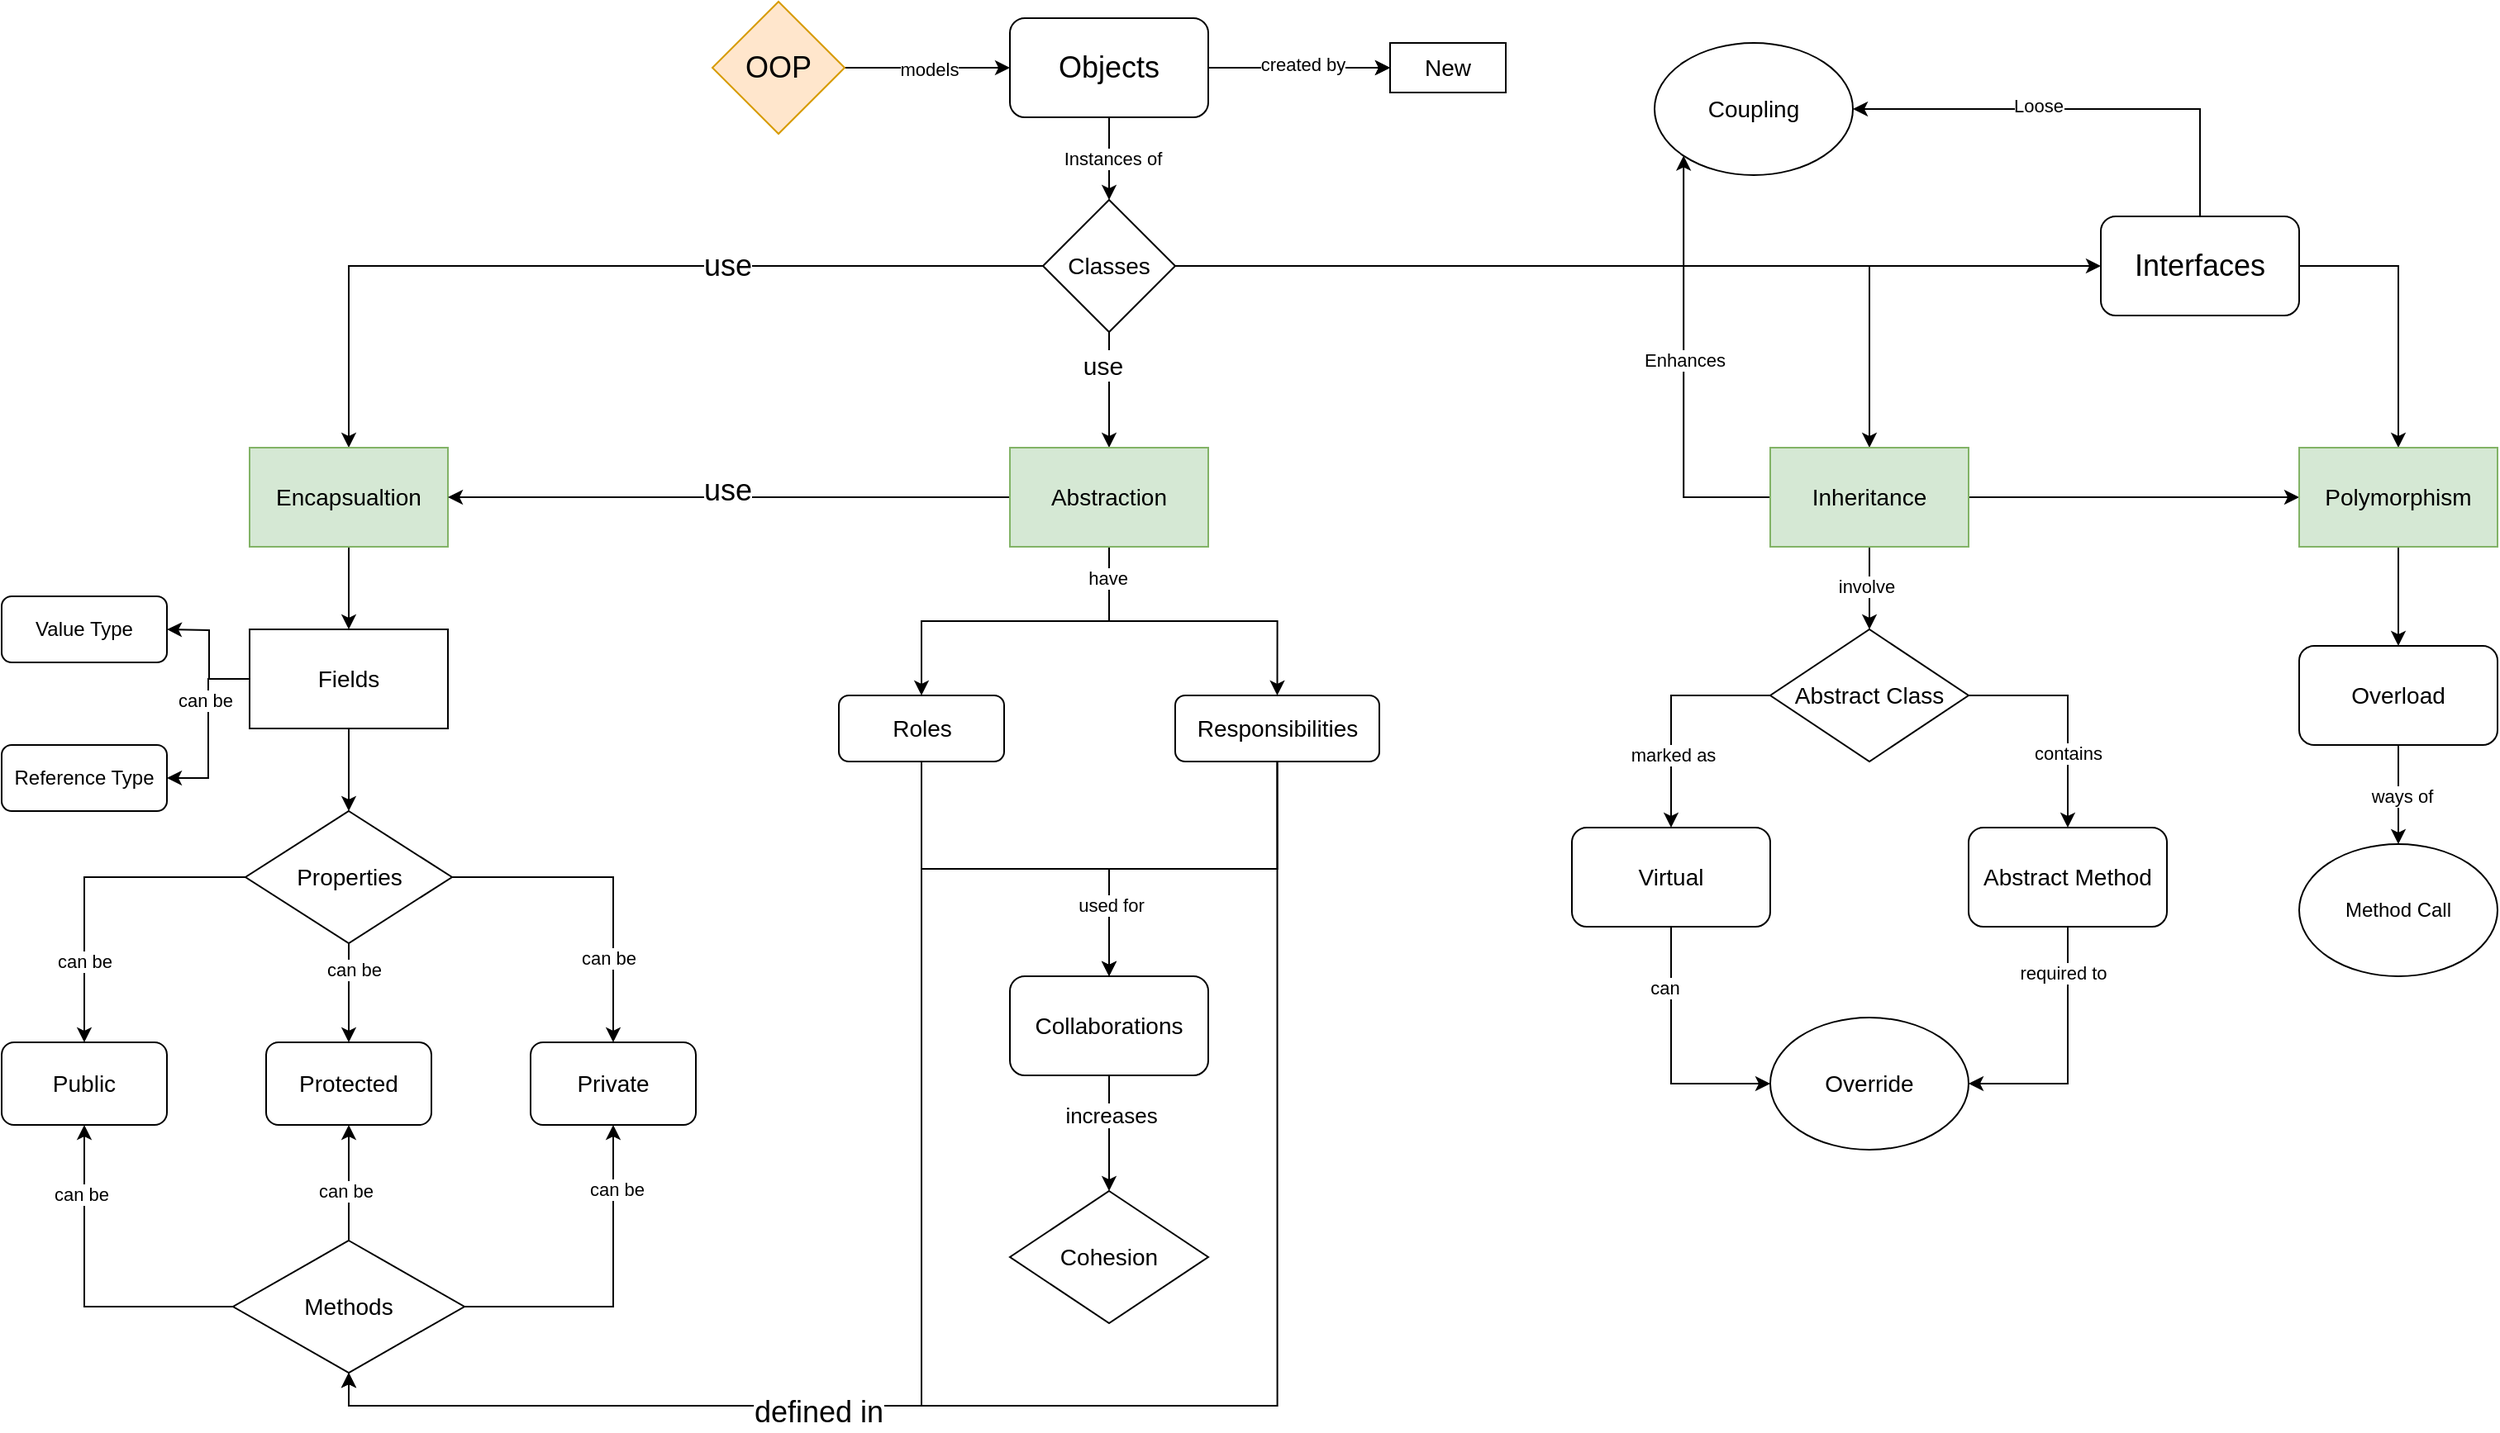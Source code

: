 <mxfile version="24.0.4" type="device">
  <diagram id="C5RBs43oDa-KdzZeNtuy" name="Page-1">
    <mxGraphModel dx="991" dy="683" grid="1" gridSize="10" guides="1" tooltips="1" connect="1" arrows="1" fold="1" page="1" pageScale="1" pageWidth="1654" pageHeight="1169" math="0" shadow="0">
      <root>
        <mxCell id="WIyWlLk6GJQsqaUBKTNV-0" />
        <mxCell id="WIyWlLk6GJQsqaUBKTNV-1" parent="WIyWlLk6GJQsqaUBKTNV-0" />
        <mxCell id="j5i6vKfsUTGnZhMcb7lc-2" style="edgeStyle=orthogonalEdgeStyle;rounded=0;orthogonalLoop=1;jettySize=auto;html=1;exitX=1;exitY=0.5;exitDx=0;exitDy=0;entryX=0;entryY=0.5;entryDx=0;entryDy=0;" edge="1" parent="WIyWlLk6GJQsqaUBKTNV-1" source="j5i6vKfsUTGnZhMcb7lc-0" target="j5i6vKfsUTGnZhMcb7lc-1">
          <mxGeometry relative="1" as="geometry" />
        </mxCell>
        <mxCell id="j5i6vKfsUTGnZhMcb7lc-3" value="models" style="edgeLabel;html=1;align=center;verticalAlign=middle;resizable=0;points=[];" vertex="1" connectable="0" parent="j5i6vKfsUTGnZhMcb7lc-2">
          <mxGeometry x="0.02" y="-1" relative="1" as="geometry">
            <mxPoint as="offset" />
          </mxGeometry>
        </mxCell>
        <mxCell id="j5i6vKfsUTGnZhMcb7lc-0" value="&lt;font style=&quot;font-size: 18px;&quot;&gt;OOP&lt;/font&gt;" style="rhombus;whiteSpace=wrap;html=1;fillColor=#ffe6cc;strokeColor=#d79b00;" vertex="1" parent="WIyWlLk6GJQsqaUBKTNV-1">
          <mxGeometry x="480" y="60" width="80" height="80" as="geometry" />
        </mxCell>
        <mxCell id="j5i6vKfsUTGnZhMcb7lc-5" value="" style="edgeStyle=orthogonalEdgeStyle;rounded=0;orthogonalLoop=1;jettySize=auto;html=1;" edge="1" parent="WIyWlLk6GJQsqaUBKTNV-1" source="j5i6vKfsUTGnZhMcb7lc-1" target="j5i6vKfsUTGnZhMcb7lc-4">
          <mxGeometry relative="1" as="geometry" />
        </mxCell>
        <mxCell id="j5i6vKfsUTGnZhMcb7lc-6" value="" style="edgeStyle=orthogonalEdgeStyle;rounded=0;orthogonalLoop=1;jettySize=auto;html=1;" edge="1" parent="WIyWlLk6GJQsqaUBKTNV-1" source="j5i6vKfsUTGnZhMcb7lc-1" target="j5i6vKfsUTGnZhMcb7lc-4">
          <mxGeometry relative="1" as="geometry" />
        </mxCell>
        <mxCell id="j5i6vKfsUTGnZhMcb7lc-7" value="created by" style="edgeLabel;html=1;align=center;verticalAlign=middle;resizable=0;points=[];" vertex="1" connectable="0" parent="j5i6vKfsUTGnZhMcb7lc-6">
          <mxGeometry x="0.029" y="2" relative="1" as="geometry">
            <mxPoint as="offset" />
          </mxGeometry>
        </mxCell>
        <mxCell id="j5i6vKfsUTGnZhMcb7lc-9" value="" style="edgeStyle=orthogonalEdgeStyle;rounded=0;orthogonalLoop=1;jettySize=auto;html=1;" edge="1" parent="WIyWlLk6GJQsqaUBKTNV-1" source="j5i6vKfsUTGnZhMcb7lc-1" target="j5i6vKfsUTGnZhMcb7lc-8">
          <mxGeometry relative="1" as="geometry" />
        </mxCell>
        <mxCell id="j5i6vKfsUTGnZhMcb7lc-10" value="Instances of" style="edgeLabel;html=1;align=center;verticalAlign=middle;resizable=0;points=[];" vertex="1" connectable="0" parent="j5i6vKfsUTGnZhMcb7lc-9">
          <mxGeometry y="2" relative="1" as="geometry">
            <mxPoint as="offset" />
          </mxGeometry>
        </mxCell>
        <mxCell id="j5i6vKfsUTGnZhMcb7lc-1" value="&lt;font style=&quot;font-size: 18px;&quot;&gt;Objects&lt;/font&gt;" style="rounded=1;whiteSpace=wrap;html=1;" vertex="1" parent="WIyWlLk6GJQsqaUBKTNV-1">
          <mxGeometry x="660" y="70" width="120" height="60" as="geometry" />
        </mxCell>
        <mxCell id="j5i6vKfsUTGnZhMcb7lc-4" value="&lt;font style=&quot;font-size: 14px;&quot;&gt;New&lt;/font&gt;" style="rounded=0;whiteSpace=wrap;html=1;" vertex="1" parent="WIyWlLk6GJQsqaUBKTNV-1">
          <mxGeometry x="890" y="85" width="70" height="30" as="geometry" />
        </mxCell>
        <mxCell id="j5i6vKfsUTGnZhMcb7lc-12" value="" style="edgeStyle=orthogonalEdgeStyle;rounded=0;orthogonalLoop=1;jettySize=auto;html=1;" edge="1" parent="WIyWlLk6GJQsqaUBKTNV-1" source="j5i6vKfsUTGnZhMcb7lc-8" target="j5i6vKfsUTGnZhMcb7lc-11">
          <mxGeometry relative="1" as="geometry" />
        </mxCell>
        <mxCell id="j5i6vKfsUTGnZhMcb7lc-14" style="edgeStyle=orthogonalEdgeStyle;rounded=0;orthogonalLoop=1;jettySize=auto;html=1;exitX=0;exitY=0.5;exitDx=0;exitDy=0;" edge="1" parent="WIyWlLk6GJQsqaUBKTNV-1" source="j5i6vKfsUTGnZhMcb7lc-8" target="j5i6vKfsUTGnZhMcb7lc-13">
          <mxGeometry relative="1" as="geometry" />
        </mxCell>
        <mxCell id="j5i6vKfsUTGnZhMcb7lc-61" value="&lt;font style=&quot;font-size: 18px;&quot;&gt;use&lt;/font&gt;" style="edgeLabel;html=1;align=center;verticalAlign=middle;resizable=0;points=[];" vertex="1" connectable="0" parent="j5i6vKfsUTGnZhMcb7lc-14">
          <mxGeometry x="-0.277" relative="1" as="geometry">
            <mxPoint as="offset" />
          </mxGeometry>
        </mxCell>
        <mxCell id="j5i6vKfsUTGnZhMcb7lc-41" style="edgeStyle=orthogonalEdgeStyle;rounded=0;orthogonalLoop=1;jettySize=auto;html=1;exitX=0.5;exitY=1;exitDx=0;exitDy=0;" edge="1" parent="WIyWlLk6GJQsqaUBKTNV-1" source="j5i6vKfsUTGnZhMcb7lc-8">
          <mxGeometry relative="1" as="geometry">
            <mxPoint x="720" y="330" as="targetPoint" />
          </mxGeometry>
        </mxCell>
        <mxCell id="j5i6vKfsUTGnZhMcb7lc-62" value="use" style="edgeLabel;html=1;align=center;verticalAlign=middle;resizable=0;points=[];" vertex="1" connectable="0" parent="j5i6vKfsUTGnZhMcb7lc-41">
          <mxGeometry x="-0.518" y="-4" relative="1" as="geometry">
            <mxPoint as="offset" />
          </mxGeometry>
        </mxCell>
        <mxCell id="j5i6vKfsUTGnZhMcb7lc-63" value="&lt;font style=&quot;font-size: 15px;&quot;&gt;use&lt;/font&gt;" style="edgeLabel;html=1;align=center;verticalAlign=middle;resizable=0;points=[];" vertex="1" connectable="0" parent="j5i6vKfsUTGnZhMcb7lc-41">
          <mxGeometry x="-0.428" y="-4" relative="1" as="geometry">
            <mxPoint as="offset" />
          </mxGeometry>
        </mxCell>
        <mxCell id="j5i6vKfsUTGnZhMcb7lc-65" style="edgeStyle=orthogonalEdgeStyle;rounded=0;orthogonalLoop=1;jettySize=auto;html=1;exitX=1;exitY=0.5;exitDx=0;exitDy=0;" edge="1" parent="WIyWlLk6GJQsqaUBKTNV-1" source="j5i6vKfsUTGnZhMcb7lc-8" target="j5i6vKfsUTGnZhMcb7lc-64">
          <mxGeometry relative="1" as="geometry" />
        </mxCell>
        <mxCell id="j5i6vKfsUTGnZhMcb7lc-8" value="&lt;font style=&quot;font-size: 14px;&quot;&gt;Classes&lt;/font&gt;" style="rhombus;whiteSpace=wrap;html=1;" vertex="1" parent="WIyWlLk6GJQsqaUBKTNV-1">
          <mxGeometry x="680" y="180" width="80" height="80" as="geometry" />
        </mxCell>
        <mxCell id="j5i6vKfsUTGnZhMcb7lc-83" style="edgeStyle=orthogonalEdgeStyle;rounded=0;orthogonalLoop=1;jettySize=auto;html=1;exitX=0.5;exitY=0;exitDx=0;exitDy=0;entryX=1;entryY=0.5;entryDx=0;entryDy=0;" edge="1" parent="WIyWlLk6GJQsqaUBKTNV-1" source="j5i6vKfsUTGnZhMcb7lc-11" target="j5i6vKfsUTGnZhMcb7lc-81">
          <mxGeometry relative="1" as="geometry" />
        </mxCell>
        <mxCell id="j5i6vKfsUTGnZhMcb7lc-85" value="Loose" style="edgeLabel;html=1;align=center;verticalAlign=middle;resizable=0;points=[];" vertex="1" connectable="0" parent="j5i6vKfsUTGnZhMcb7lc-83">
          <mxGeometry x="0.184" y="-2" relative="1" as="geometry">
            <mxPoint as="offset" />
          </mxGeometry>
        </mxCell>
        <mxCell id="j5i6vKfsUTGnZhMcb7lc-88" style="edgeStyle=orthogonalEdgeStyle;rounded=0;orthogonalLoop=1;jettySize=auto;html=1;exitX=1;exitY=0.5;exitDx=0;exitDy=0;" edge="1" parent="WIyWlLk6GJQsqaUBKTNV-1" source="j5i6vKfsUTGnZhMcb7lc-11" target="j5i6vKfsUTGnZhMcb7lc-86">
          <mxGeometry relative="1" as="geometry" />
        </mxCell>
        <mxCell id="j5i6vKfsUTGnZhMcb7lc-11" value="&lt;font style=&quot;font-size: 18px;&quot;&gt;Interfaces&lt;/font&gt;" style="rounded=1;whiteSpace=wrap;html=1;" vertex="1" parent="WIyWlLk6GJQsqaUBKTNV-1">
          <mxGeometry x="1320" y="190" width="120" height="60" as="geometry" />
        </mxCell>
        <mxCell id="j5i6vKfsUTGnZhMcb7lc-16" value="" style="edgeStyle=orthogonalEdgeStyle;rounded=0;orthogonalLoop=1;jettySize=auto;html=1;" edge="1" parent="WIyWlLk6GJQsqaUBKTNV-1" source="j5i6vKfsUTGnZhMcb7lc-13" target="j5i6vKfsUTGnZhMcb7lc-15">
          <mxGeometry relative="1" as="geometry" />
        </mxCell>
        <mxCell id="j5i6vKfsUTGnZhMcb7lc-13" value="&lt;font style=&quot;font-size: 14px;&quot;&gt;Encapsualtion&lt;/font&gt;" style="rounded=0;whiteSpace=wrap;html=1;fillColor=#d5e8d4;strokeColor=#82b366;" vertex="1" parent="WIyWlLk6GJQsqaUBKTNV-1">
          <mxGeometry x="200" y="330" width="120" height="60" as="geometry" />
        </mxCell>
        <mxCell id="j5i6vKfsUTGnZhMcb7lc-19" style="edgeStyle=orthogonalEdgeStyle;rounded=0;orthogonalLoop=1;jettySize=auto;html=1;" edge="1" parent="WIyWlLk6GJQsqaUBKTNV-1" source="j5i6vKfsUTGnZhMcb7lc-15">
          <mxGeometry relative="1" as="geometry">
            <mxPoint x="150" y="440" as="targetPoint" />
          </mxGeometry>
        </mxCell>
        <mxCell id="j5i6vKfsUTGnZhMcb7lc-21" style="edgeStyle=orthogonalEdgeStyle;rounded=0;orthogonalLoop=1;jettySize=auto;html=1;exitX=0;exitY=0.5;exitDx=0;exitDy=0;entryX=1;entryY=0.5;entryDx=0;entryDy=0;" edge="1" parent="WIyWlLk6GJQsqaUBKTNV-1" source="j5i6vKfsUTGnZhMcb7lc-15" target="j5i6vKfsUTGnZhMcb7lc-18">
          <mxGeometry relative="1" as="geometry" />
        </mxCell>
        <mxCell id="j5i6vKfsUTGnZhMcb7lc-22" value="can be" style="edgeLabel;html=1;align=center;verticalAlign=middle;resizable=0;points=[];" vertex="1" connectable="0" parent="j5i6vKfsUTGnZhMcb7lc-21">
          <mxGeometry x="-0.314" y="-2" relative="1" as="geometry">
            <mxPoint as="offset" />
          </mxGeometry>
        </mxCell>
        <mxCell id="j5i6vKfsUTGnZhMcb7lc-24" value="" style="edgeStyle=orthogonalEdgeStyle;rounded=0;orthogonalLoop=1;jettySize=auto;html=1;" edge="1" parent="WIyWlLk6GJQsqaUBKTNV-1" source="j5i6vKfsUTGnZhMcb7lc-15" target="j5i6vKfsUTGnZhMcb7lc-23">
          <mxGeometry relative="1" as="geometry" />
        </mxCell>
        <mxCell id="j5i6vKfsUTGnZhMcb7lc-15" value="&lt;font style=&quot;font-size: 14px;&quot;&gt;Fields&lt;/font&gt;" style="rounded=0;whiteSpace=wrap;html=1;" vertex="1" parent="WIyWlLk6GJQsqaUBKTNV-1">
          <mxGeometry x="200" y="440" width="120" height="60" as="geometry" />
        </mxCell>
        <mxCell id="j5i6vKfsUTGnZhMcb7lc-17" value="Value Type" style="rounded=1;whiteSpace=wrap;html=1;" vertex="1" parent="WIyWlLk6GJQsqaUBKTNV-1">
          <mxGeometry x="50" y="420" width="100" height="40" as="geometry" />
        </mxCell>
        <mxCell id="j5i6vKfsUTGnZhMcb7lc-18" value="Reference Type" style="rounded=1;whiteSpace=wrap;html=1;" vertex="1" parent="WIyWlLk6GJQsqaUBKTNV-1">
          <mxGeometry x="50" y="510" width="100" height="40" as="geometry" />
        </mxCell>
        <mxCell id="j5i6vKfsUTGnZhMcb7lc-26" style="edgeStyle=orthogonalEdgeStyle;rounded=0;orthogonalLoop=1;jettySize=auto;html=1;exitX=0;exitY=0.5;exitDx=0;exitDy=0;entryX=0.5;entryY=0;entryDx=0;entryDy=0;" edge="1" parent="WIyWlLk6GJQsqaUBKTNV-1" source="j5i6vKfsUTGnZhMcb7lc-23" target="j5i6vKfsUTGnZhMcb7lc-25">
          <mxGeometry relative="1" as="geometry" />
        </mxCell>
        <mxCell id="j5i6vKfsUTGnZhMcb7lc-31" value="can be" style="edgeLabel;html=1;align=center;verticalAlign=middle;resizable=0;points=[];" vertex="1" connectable="0" parent="j5i6vKfsUTGnZhMcb7lc-26">
          <mxGeometry x="0.503" relative="1" as="geometry">
            <mxPoint as="offset" />
          </mxGeometry>
        </mxCell>
        <mxCell id="j5i6vKfsUTGnZhMcb7lc-29" style="edgeStyle=orthogonalEdgeStyle;rounded=0;orthogonalLoop=1;jettySize=auto;html=1;exitX=1;exitY=0.5;exitDx=0;exitDy=0;entryX=0.5;entryY=0;entryDx=0;entryDy=0;" edge="1" parent="WIyWlLk6GJQsqaUBKTNV-1" source="j5i6vKfsUTGnZhMcb7lc-23" target="j5i6vKfsUTGnZhMcb7lc-28">
          <mxGeometry relative="1" as="geometry" />
        </mxCell>
        <mxCell id="j5i6vKfsUTGnZhMcb7lc-32" value="can be" style="edgeLabel;html=1;align=center;verticalAlign=middle;resizable=0;points=[];" vertex="1" connectable="0" parent="j5i6vKfsUTGnZhMcb7lc-29">
          <mxGeometry x="0.48" y="-3" relative="1" as="geometry">
            <mxPoint as="offset" />
          </mxGeometry>
        </mxCell>
        <mxCell id="j5i6vKfsUTGnZhMcb7lc-30" style="edgeStyle=orthogonalEdgeStyle;rounded=0;orthogonalLoop=1;jettySize=auto;html=1;exitX=0.5;exitY=1;exitDx=0;exitDy=0;entryX=0.5;entryY=0;entryDx=0;entryDy=0;" edge="1" parent="WIyWlLk6GJQsqaUBKTNV-1" source="j5i6vKfsUTGnZhMcb7lc-23" target="j5i6vKfsUTGnZhMcb7lc-27">
          <mxGeometry relative="1" as="geometry" />
        </mxCell>
        <mxCell id="j5i6vKfsUTGnZhMcb7lc-33" value="can be" style="edgeLabel;html=1;align=center;verticalAlign=middle;resizable=0;points=[];" vertex="1" connectable="0" parent="j5i6vKfsUTGnZhMcb7lc-30">
          <mxGeometry x="-0.468" y="3" relative="1" as="geometry">
            <mxPoint as="offset" />
          </mxGeometry>
        </mxCell>
        <mxCell id="j5i6vKfsUTGnZhMcb7lc-23" value="&lt;font style=&quot;font-size: 14px;&quot;&gt;Properties&lt;/font&gt;" style="rhombus;whiteSpace=wrap;html=1;" vertex="1" parent="WIyWlLk6GJQsqaUBKTNV-1">
          <mxGeometry x="197.5" y="550" width="125" height="80" as="geometry" />
        </mxCell>
        <mxCell id="j5i6vKfsUTGnZhMcb7lc-25" value="&lt;font style=&quot;font-size: 14px;&quot;&gt;Public&lt;/font&gt;" style="rounded=1;whiteSpace=wrap;html=1;" vertex="1" parent="WIyWlLk6GJQsqaUBKTNV-1">
          <mxGeometry x="50" y="690" width="100" height="50" as="geometry" />
        </mxCell>
        <mxCell id="j5i6vKfsUTGnZhMcb7lc-27" value="&lt;font style=&quot;font-size: 14px;&quot;&gt;Protected&lt;/font&gt;" style="rounded=1;whiteSpace=wrap;html=1;" vertex="1" parent="WIyWlLk6GJQsqaUBKTNV-1">
          <mxGeometry x="210" y="690" width="100" height="50" as="geometry" />
        </mxCell>
        <mxCell id="j5i6vKfsUTGnZhMcb7lc-28" value="&lt;font style=&quot;font-size: 14px;&quot;&gt;Private&lt;/font&gt;" style="rounded=1;whiteSpace=wrap;html=1;" vertex="1" parent="WIyWlLk6GJQsqaUBKTNV-1">
          <mxGeometry x="370" y="690" width="100" height="50" as="geometry" />
        </mxCell>
        <mxCell id="j5i6vKfsUTGnZhMcb7lc-35" style="edgeStyle=orthogonalEdgeStyle;rounded=0;orthogonalLoop=1;jettySize=auto;html=1;exitX=0;exitY=0.5;exitDx=0;exitDy=0;entryX=0.5;entryY=1;entryDx=0;entryDy=0;" edge="1" parent="WIyWlLk6GJQsqaUBKTNV-1" source="j5i6vKfsUTGnZhMcb7lc-34" target="j5i6vKfsUTGnZhMcb7lc-25">
          <mxGeometry relative="1" as="geometry" />
        </mxCell>
        <mxCell id="j5i6vKfsUTGnZhMcb7lc-38" value="can be" style="edgeLabel;html=1;align=center;verticalAlign=middle;resizable=0;points=[];" vertex="1" connectable="0" parent="j5i6vKfsUTGnZhMcb7lc-35">
          <mxGeometry x="0.582" y="2" relative="1" as="geometry">
            <mxPoint as="offset" />
          </mxGeometry>
        </mxCell>
        <mxCell id="j5i6vKfsUTGnZhMcb7lc-36" style="edgeStyle=orthogonalEdgeStyle;rounded=0;orthogonalLoop=1;jettySize=auto;html=1;exitX=0.5;exitY=0;exitDx=0;exitDy=0;entryX=0.5;entryY=1;entryDx=0;entryDy=0;" edge="1" parent="WIyWlLk6GJQsqaUBKTNV-1" source="j5i6vKfsUTGnZhMcb7lc-34" target="j5i6vKfsUTGnZhMcb7lc-27">
          <mxGeometry relative="1" as="geometry" />
        </mxCell>
        <mxCell id="j5i6vKfsUTGnZhMcb7lc-39" value="can be" style="edgeLabel;html=1;align=center;verticalAlign=middle;resizable=0;points=[];" vertex="1" connectable="0" parent="j5i6vKfsUTGnZhMcb7lc-36">
          <mxGeometry x="-0.132" y="2" relative="1" as="geometry">
            <mxPoint as="offset" />
          </mxGeometry>
        </mxCell>
        <mxCell id="j5i6vKfsUTGnZhMcb7lc-37" style="edgeStyle=orthogonalEdgeStyle;rounded=0;orthogonalLoop=1;jettySize=auto;html=1;exitX=1;exitY=0.5;exitDx=0;exitDy=0;entryX=0.5;entryY=1;entryDx=0;entryDy=0;" edge="1" parent="WIyWlLk6GJQsqaUBKTNV-1" source="j5i6vKfsUTGnZhMcb7lc-34" target="j5i6vKfsUTGnZhMcb7lc-28">
          <mxGeometry relative="1" as="geometry" />
        </mxCell>
        <mxCell id="j5i6vKfsUTGnZhMcb7lc-40" value="can be" style="edgeLabel;html=1;align=center;verticalAlign=middle;resizable=0;points=[];" vertex="1" connectable="0" parent="j5i6vKfsUTGnZhMcb7lc-37">
          <mxGeometry x="0.61" y="-2" relative="1" as="geometry">
            <mxPoint as="offset" />
          </mxGeometry>
        </mxCell>
        <mxCell id="j5i6vKfsUTGnZhMcb7lc-34" value="&lt;font style=&quot;font-size: 14px;&quot;&gt;Methods&lt;/font&gt;" style="rhombus;whiteSpace=wrap;html=1;" vertex="1" parent="WIyWlLk6GJQsqaUBKTNV-1">
          <mxGeometry x="190" y="810" width="140" height="80" as="geometry" />
        </mxCell>
        <mxCell id="j5i6vKfsUTGnZhMcb7lc-43" style="edgeStyle=orthogonalEdgeStyle;rounded=0;orthogonalLoop=1;jettySize=auto;html=1;exitX=0;exitY=0.5;exitDx=0;exitDy=0;fontSize=18;" edge="1" parent="WIyWlLk6GJQsqaUBKTNV-1" source="j5i6vKfsUTGnZhMcb7lc-42" target="j5i6vKfsUTGnZhMcb7lc-13">
          <mxGeometry relative="1" as="geometry" />
        </mxCell>
        <mxCell id="j5i6vKfsUTGnZhMcb7lc-44" value="use&lt;div&gt;&lt;br&gt;&lt;/div&gt;" style="edgeLabel;html=1;align=center;verticalAlign=middle;resizable=0;points=[];" vertex="1" connectable="0" parent="j5i6vKfsUTGnZhMcb7lc-43">
          <mxGeometry x="0.034" y="4" relative="1" as="geometry">
            <mxPoint as="offset" />
          </mxGeometry>
        </mxCell>
        <mxCell id="j5i6vKfsUTGnZhMcb7lc-45" value="&lt;font style=&quot;font-size: 18px;&quot;&gt;use&lt;/font&gt;" style="edgeLabel;html=1;align=center;verticalAlign=middle;resizable=0;points=[];" vertex="1" connectable="0" parent="j5i6vKfsUTGnZhMcb7lc-43">
          <mxGeometry x="0.009" y="-4" relative="1" as="geometry">
            <mxPoint as="offset" />
          </mxGeometry>
        </mxCell>
        <mxCell id="j5i6vKfsUTGnZhMcb7lc-47" style="edgeStyle=orthogonalEdgeStyle;rounded=0;orthogonalLoop=1;jettySize=auto;html=1;exitX=0.5;exitY=1;exitDx=0;exitDy=0;" edge="1" parent="WIyWlLk6GJQsqaUBKTNV-1" source="j5i6vKfsUTGnZhMcb7lc-42" target="j5i6vKfsUTGnZhMcb7lc-46">
          <mxGeometry relative="1" as="geometry" />
        </mxCell>
        <mxCell id="j5i6vKfsUTGnZhMcb7lc-49" style="edgeStyle=orthogonalEdgeStyle;rounded=0;orthogonalLoop=1;jettySize=auto;html=1;exitX=0.5;exitY=1;exitDx=0;exitDy=0;entryX=0.5;entryY=0;entryDx=0;entryDy=0;" edge="1" parent="WIyWlLk6GJQsqaUBKTNV-1" source="j5i6vKfsUTGnZhMcb7lc-42" target="j5i6vKfsUTGnZhMcb7lc-48">
          <mxGeometry relative="1" as="geometry" />
        </mxCell>
        <mxCell id="j5i6vKfsUTGnZhMcb7lc-50" value="have" style="edgeLabel;html=1;align=center;verticalAlign=middle;resizable=0;points=[];" vertex="1" connectable="0" parent="j5i6vKfsUTGnZhMcb7lc-49">
          <mxGeometry x="-0.809" y="-1" relative="1" as="geometry">
            <mxPoint as="offset" />
          </mxGeometry>
        </mxCell>
        <mxCell id="j5i6vKfsUTGnZhMcb7lc-42" value="&lt;font style=&quot;font-size: 14px;&quot;&gt;Abstraction&lt;/font&gt;" style="rounded=0;whiteSpace=wrap;html=1;fillColor=#d5e8d4;strokeColor=#82b366;" vertex="1" parent="WIyWlLk6GJQsqaUBKTNV-1">
          <mxGeometry x="660" y="330" width="120" height="60" as="geometry" />
        </mxCell>
        <mxCell id="j5i6vKfsUTGnZhMcb7lc-51" style="edgeStyle=orthogonalEdgeStyle;rounded=0;orthogonalLoop=1;jettySize=auto;html=1;exitX=0.5;exitY=1;exitDx=0;exitDy=0;entryX=0.5;entryY=1;entryDx=0;entryDy=0;" edge="1" parent="WIyWlLk6GJQsqaUBKTNV-1" source="j5i6vKfsUTGnZhMcb7lc-46" target="j5i6vKfsUTGnZhMcb7lc-34">
          <mxGeometry relative="1" as="geometry">
            <mxPoint x="606.895" y="940" as="targetPoint" />
          </mxGeometry>
        </mxCell>
        <mxCell id="j5i6vKfsUTGnZhMcb7lc-55" style="edgeStyle=orthogonalEdgeStyle;rounded=0;orthogonalLoop=1;jettySize=auto;html=1;exitX=0.5;exitY=1;exitDx=0;exitDy=0;" edge="1" parent="WIyWlLk6GJQsqaUBKTNV-1" source="j5i6vKfsUTGnZhMcb7lc-46" target="j5i6vKfsUTGnZhMcb7lc-54">
          <mxGeometry relative="1" as="geometry" />
        </mxCell>
        <mxCell id="j5i6vKfsUTGnZhMcb7lc-46" value="&lt;font style=&quot;font-size: 14px;&quot;&gt;Roles&lt;/font&gt;" style="rounded=1;whiteSpace=wrap;html=1;" vertex="1" parent="WIyWlLk6GJQsqaUBKTNV-1">
          <mxGeometry x="556.5" y="480" width="100" height="40" as="geometry" />
        </mxCell>
        <mxCell id="j5i6vKfsUTGnZhMcb7lc-52" style="edgeStyle=orthogonalEdgeStyle;rounded=0;orthogonalLoop=1;jettySize=auto;html=1;exitX=0.5;exitY=1;exitDx=0;exitDy=0;entryX=0.5;entryY=1;entryDx=0;entryDy=0;" edge="1" parent="WIyWlLk6GJQsqaUBKTNV-1" source="j5i6vKfsUTGnZhMcb7lc-48" target="j5i6vKfsUTGnZhMcb7lc-34">
          <mxGeometry relative="1" as="geometry" />
        </mxCell>
        <mxCell id="j5i6vKfsUTGnZhMcb7lc-53" value="&lt;font style=&quot;font-size: 18px;&quot;&gt;defined in&lt;/font&gt;" style="edgeLabel;html=1;align=center;verticalAlign=middle;resizable=0;points=[];" vertex="1" connectable="0" parent="j5i6vKfsUTGnZhMcb7lc-52">
          <mxGeometry x="0.376" y="4" relative="1" as="geometry">
            <mxPoint as="offset" />
          </mxGeometry>
        </mxCell>
        <mxCell id="j5i6vKfsUTGnZhMcb7lc-56" style="edgeStyle=orthogonalEdgeStyle;rounded=0;orthogonalLoop=1;jettySize=auto;html=1;exitX=0.5;exitY=1;exitDx=0;exitDy=0;entryX=0.5;entryY=0;entryDx=0;entryDy=0;" edge="1" parent="WIyWlLk6GJQsqaUBKTNV-1" source="j5i6vKfsUTGnZhMcb7lc-48" target="j5i6vKfsUTGnZhMcb7lc-54">
          <mxGeometry relative="1" as="geometry" />
        </mxCell>
        <mxCell id="j5i6vKfsUTGnZhMcb7lc-57" value="used for" style="edgeLabel;html=1;align=center;verticalAlign=middle;resizable=0;points=[];" vertex="1" connectable="0" parent="j5i6vKfsUTGnZhMcb7lc-56">
          <mxGeometry x="0.629" y="1" relative="1" as="geometry">
            <mxPoint as="offset" />
          </mxGeometry>
        </mxCell>
        <mxCell id="j5i6vKfsUTGnZhMcb7lc-48" value="&lt;font style=&quot;font-size: 14px;&quot;&gt;Responsibilities&lt;/font&gt;" style="rounded=1;whiteSpace=wrap;html=1;" vertex="1" parent="WIyWlLk6GJQsqaUBKTNV-1">
          <mxGeometry x="760" y="480" width="123.5" height="40" as="geometry" />
        </mxCell>
        <mxCell id="j5i6vKfsUTGnZhMcb7lc-59" value="" style="edgeStyle=orthogonalEdgeStyle;rounded=0;orthogonalLoop=1;jettySize=auto;html=1;" edge="1" parent="WIyWlLk6GJQsqaUBKTNV-1" source="j5i6vKfsUTGnZhMcb7lc-54" target="j5i6vKfsUTGnZhMcb7lc-58">
          <mxGeometry relative="1" as="geometry" />
        </mxCell>
        <mxCell id="j5i6vKfsUTGnZhMcb7lc-60" value="&lt;font style=&quot;font-size: 13px;&quot;&gt;increases&lt;/font&gt;" style="edgeLabel;html=1;align=center;verticalAlign=middle;resizable=0;points=[];" vertex="1" connectable="0" parent="j5i6vKfsUTGnZhMcb7lc-59">
          <mxGeometry x="-0.328" y="1" relative="1" as="geometry">
            <mxPoint as="offset" />
          </mxGeometry>
        </mxCell>
        <mxCell id="j5i6vKfsUTGnZhMcb7lc-54" value="&lt;font style=&quot;font-size: 14px;&quot;&gt;Collaborations&lt;/font&gt;" style="rounded=1;whiteSpace=wrap;html=1;" vertex="1" parent="WIyWlLk6GJQsqaUBKTNV-1">
          <mxGeometry x="660" y="650" width="120" height="60" as="geometry" />
        </mxCell>
        <mxCell id="j5i6vKfsUTGnZhMcb7lc-58" value="&lt;font style=&quot;font-size: 14px;&quot;&gt;Cohesion&lt;/font&gt;" style="rhombus;whiteSpace=wrap;html=1;" vertex="1" parent="WIyWlLk6GJQsqaUBKTNV-1">
          <mxGeometry x="660" y="780" width="120" height="80" as="geometry" />
        </mxCell>
        <mxCell id="j5i6vKfsUTGnZhMcb7lc-67" value="" style="edgeStyle=orthogonalEdgeStyle;rounded=0;orthogonalLoop=1;jettySize=auto;html=1;" edge="1" parent="WIyWlLk6GJQsqaUBKTNV-1" source="j5i6vKfsUTGnZhMcb7lc-64" target="j5i6vKfsUTGnZhMcb7lc-66">
          <mxGeometry relative="1" as="geometry" />
        </mxCell>
        <mxCell id="j5i6vKfsUTGnZhMcb7lc-68" value="involve" style="edgeLabel;html=1;align=center;verticalAlign=middle;resizable=0;points=[];" vertex="1" connectable="0" parent="j5i6vKfsUTGnZhMcb7lc-67">
          <mxGeometry x="-0.067" y="-2" relative="1" as="geometry">
            <mxPoint as="offset" />
          </mxGeometry>
        </mxCell>
        <mxCell id="j5i6vKfsUTGnZhMcb7lc-82" style="edgeStyle=orthogonalEdgeStyle;rounded=0;orthogonalLoop=1;jettySize=auto;html=1;exitX=0;exitY=0.5;exitDx=0;exitDy=0;entryX=0;entryY=1;entryDx=0;entryDy=0;" edge="1" parent="WIyWlLk6GJQsqaUBKTNV-1" source="j5i6vKfsUTGnZhMcb7lc-64" target="j5i6vKfsUTGnZhMcb7lc-81">
          <mxGeometry relative="1" as="geometry" />
        </mxCell>
        <mxCell id="j5i6vKfsUTGnZhMcb7lc-84" value="Enhances" style="edgeLabel;html=1;align=center;verticalAlign=middle;resizable=0;points=[];" vertex="1" connectable="0" parent="j5i6vKfsUTGnZhMcb7lc-82">
          <mxGeometry x="0.049" relative="1" as="geometry">
            <mxPoint as="offset" />
          </mxGeometry>
        </mxCell>
        <mxCell id="j5i6vKfsUTGnZhMcb7lc-87" style="edgeStyle=orthogonalEdgeStyle;rounded=0;orthogonalLoop=1;jettySize=auto;html=1;entryX=0;entryY=0.5;entryDx=0;entryDy=0;" edge="1" parent="WIyWlLk6GJQsqaUBKTNV-1" source="j5i6vKfsUTGnZhMcb7lc-64" target="j5i6vKfsUTGnZhMcb7lc-86">
          <mxGeometry relative="1" as="geometry" />
        </mxCell>
        <mxCell id="j5i6vKfsUTGnZhMcb7lc-64" value="&lt;font style=&quot;font-size: 14px;&quot;&gt;Inheritance&lt;/font&gt;" style="rounded=0;whiteSpace=wrap;html=1;fillColor=#d5e8d4;strokeColor=#82b366;" vertex="1" parent="WIyWlLk6GJQsqaUBKTNV-1">
          <mxGeometry x="1120" y="330" width="120" height="60" as="geometry" />
        </mxCell>
        <mxCell id="j5i6vKfsUTGnZhMcb7lc-70" style="edgeStyle=orthogonalEdgeStyle;rounded=0;orthogonalLoop=1;jettySize=auto;html=1;exitX=0;exitY=0.5;exitDx=0;exitDy=0;" edge="1" parent="WIyWlLk6GJQsqaUBKTNV-1" source="j5i6vKfsUTGnZhMcb7lc-66" target="j5i6vKfsUTGnZhMcb7lc-69">
          <mxGeometry relative="1" as="geometry" />
        </mxCell>
        <mxCell id="j5i6vKfsUTGnZhMcb7lc-73" value="marked as" style="edgeLabel;html=1;align=center;verticalAlign=middle;resizable=0;points=[];" vertex="1" connectable="0" parent="j5i6vKfsUTGnZhMcb7lc-70">
          <mxGeometry x="0.363" y="1" relative="1" as="geometry">
            <mxPoint as="offset" />
          </mxGeometry>
        </mxCell>
        <mxCell id="j5i6vKfsUTGnZhMcb7lc-72" style="edgeStyle=orthogonalEdgeStyle;rounded=0;orthogonalLoop=1;jettySize=auto;html=1;exitX=1;exitY=0.5;exitDx=0;exitDy=0;entryX=0.5;entryY=0;entryDx=0;entryDy=0;" edge="1" parent="WIyWlLk6GJQsqaUBKTNV-1" source="j5i6vKfsUTGnZhMcb7lc-66" target="j5i6vKfsUTGnZhMcb7lc-71">
          <mxGeometry relative="1" as="geometry" />
        </mxCell>
        <mxCell id="j5i6vKfsUTGnZhMcb7lc-74" value="contains" style="edgeLabel;html=1;align=center;verticalAlign=middle;resizable=0;points=[];" vertex="1" connectable="0" parent="j5i6vKfsUTGnZhMcb7lc-72">
          <mxGeometry x="0.348" relative="1" as="geometry">
            <mxPoint as="offset" />
          </mxGeometry>
        </mxCell>
        <mxCell id="j5i6vKfsUTGnZhMcb7lc-66" value="&lt;font style=&quot;font-size: 14px;&quot;&gt;Abstract Class&lt;/font&gt;" style="rhombus;whiteSpace=wrap;html=1;" vertex="1" parent="WIyWlLk6GJQsqaUBKTNV-1">
          <mxGeometry x="1120" y="440" width="120" height="80" as="geometry" />
        </mxCell>
        <mxCell id="j5i6vKfsUTGnZhMcb7lc-77" style="edgeStyle=orthogonalEdgeStyle;rounded=0;orthogonalLoop=1;jettySize=auto;html=1;exitX=0.5;exitY=1;exitDx=0;exitDy=0;entryX=0;entryY=0.5;entryDx=0;entryDy=0;" edge="1" parent="WIyWlLk6GJQsqaUBKTNV-1" source="j5i6vKfsUTGnZhMcb7lc-69" target="j5i6vKfsUTGnZhMcb7lc-76">
          <mxGeometry relative="1" as="geometry" />
        </mxCell>
        <mxCell id="j5i6vKfsUTGnZhMcb7lc-79" value="can" style="edgeLabel;html=1;align=center;verticalAlign=middle;resizable=0;points=[];" vertex="1" connectable="0" parent="j5i6vKfsUTGnZhMcb7lc-77">
          <mxGeometry x="-0.529" y="-4" relative="1" as="geometry">
            <mxPoint as="offset" />
          </mxGeometry>
        </mxCell>
        <mxCell id="j5i6vKfsUTGnZhMcb7lc-69" value="&lt;font style=&quot;font-size: 14px;&quot;&gt;Virtual&lt;/font&gt;" style="rounded=1;whiteSpace=wrap;html=1;" vertex="1" parent="WIyWlLk6GJQsqaUBKTNV-1">
          <mxGeometry x="1000" y="560" width="120" height="60" as="geometry" />
        </mxCell>
        <mxCell id="j5i6vKfsUTGnZhMcb7lc-78" style="edgeStyle=orthogonalEdgeStyle;rounded=0;orthogonalLoop=1;jettySize=auto;html=1;exitX=0.5;exitY=1;exitDx=0;exitDy=0;entryX=1;entryY=0.5;entryDx=0;entryDy=0;" edge="1" parent="WIyWlLk6GJQsqaUBKTNV-1" source="j5i6vKfsUTGnZhMcb7lc-71" target="j5i6vKfsUTGnZhMcb7lc-76">
          <mxGeometry relative="1" as="geometry" />
        </mxCell>
        <mxCell id="j5i6vKfsUTGnZhMcb7lc-80" value="required to" style="edgeLabel;html=1;align=center;verticalAlign=middle;resizable=0;points=[];" vertex="1" connectable="0" parent="j5i6vKfsUTGnZhMcb7lc-78">
          <mxGeometry x="-0.638" y="-3" relative="1" as="geometry">
            <mxPoint as="offset" />
          </mxGeometry>
        </mxCell>
        <mxCell id="j5i6vKfsUTGnZhMcb7lc-71" value="&lt;font style=&quot;font-size: 14px;&quot;&gt;Abstract Method&lt;/font&gt;" style="rounded=1;whiteSpace=wrap;html=1;" vertex="1" parent="WIyWlLk6GJQsqaUBKTNV-1">
          <mxGeometry x="1240" y="560" width="120" height="60" as="geometry" />
        </mxCell>
        <mxCell id="j5i6vKfsUTGnZhMcb7lc-76" value="&lt;font style=&quot;font-size: 14px;&quot;&gt;Override&lt;/font&gt;" style="ellipse;whiteSpace=wrap;html=1;" vertex="1" parent="WIyWlLk6GJQsqaUBKTNV-1">
          <mxGeometry x="1120" y="675" width="120" height="80" as="geometry" />
        </mxCell>
        <mxCell id="j5i6vKfsUTGnZhMcb7lc-81" value="&lt;font style=&quot;font-size: 14px;&quot;&gt;Coupling&lt;/font&gt;" style="ellipse;whiteSpace=wrap;html=1;" vertex="1" parent="WIyWlLk6GJQsqaUBKTNV-1">
          <mxGeometry x="1050" y="85" width="120" height="80" as="geometry" />
        </mxCell>
        <mxCell id="j5i6vKfsUTGnZhMcb7lc-90" value="" style="edgeStyle=orthogonalEdgeStyle;rounded=0;orthogonalLoop=1;jettySize=auto;html=1;" edge="1" parent="WIyWlLk6GJQsqaUBKTNV-1" source="j5i6vKfsUTGnZhMcb7lc-86" target="j5i6vKfsUTGnZhMcb7lc-89">
          <mxGeometry relative="1" as="geometry" />
        </mxCell>
        <mxCell id="j5i6vKfsUTGnZhMcb7lc-86" value="&lt;font style=&quot;font-size: 14px;&quot;&gt;Polymorphism&lt;/font&gt;" style="rounded=0;whiteSpace=wrap;html=1;fillColor=#d5e8d4;strokeColor=#82b366;" vertex="1" parent="WIyWlLk6GJQsqaUBKTNV-1">
          <mxGeometry x="1440" y="330" width="120" height="60" as="geometry" />
        </mxCell>
        <mxCell id="j5i6vKfsUTGnZhMcb7lc-92" value="" style="edgeStyle=orthogonalEdgeStyle;rounded=0;orthogonalLoop=1;jettySize=auto;html=1;" edge="1" parent="WIyWlLk6GJQsqaUBKTNV-1" source="j5i6vKfsUTGnZhMcb7lc-89" target="j5i6vKfsUTGnZhMcb7lc-91">
          <mxGeometry relative="1" as="geometry" />
        </mxCell>
        <mxCell id="j5i6vKfsUTGnZhMcb7lc-93" value="ways of" style="edgeLabel;html=1;align=center;verticalAlign=middle;resizable=0;points=[];" vertex="1" connectable="0" parent="j5i6vKfsUTGnZhMcb7lc-92">
          <mxGeometry x="0.023" y="2" relative="1" as="geometry">
            <mxPoint as="offset" />
          </mxGeometry>
        </mxCell>
        <mxCell id="j5i6vKfsUTGnZhMcb7lc-89" value="&lt;font style=&quot;font-size: 14px;&quot;&gt;Overload&lt;/font&gt;" style="rounded=1;whiteSpace=wrap;html=1;" vertex="1" parent="WIyWlLk6GJQsqaUBKTNV-1">
          <mxGeometry x="1440" y="450" width="120" height="60" as="geometry" />
        </mxCell>
        <mxCell id="j5i6vKfsUTGnZhMcb7lc-91" value="Method Call" style="ellipse;whiteSpace=wrap;html=1;" vertex="1" parent="WIyWlLk6GJQsqaUBKTNV-1">
          <mxGeometry x="1440" y="570" width="120" height="80" as="geometry" />
        </mxCell>
      </root>
    </mxGraphModel>
  </diagram>
</mxfile>
